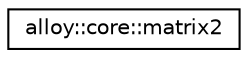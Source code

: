 digraph "Graphical Class Hierarchy"
{
  edge [fontname="Helvetica",fontsize="10",labelfontname="Helvetica",labelfontsize="10"];
  node [fontname="Helvetica",fontsize="10",shape=record];
  rankdir="LR";
  Node1 [label="alloy::core::matrix2",height=0.2,width=0.4,color="black", fillcolor="white", style="filled",URL="$d4/d89/classalloy_1_1core_1_1matrix2.html",tooltip="Defines a 2x2 Matrix. "];
}
